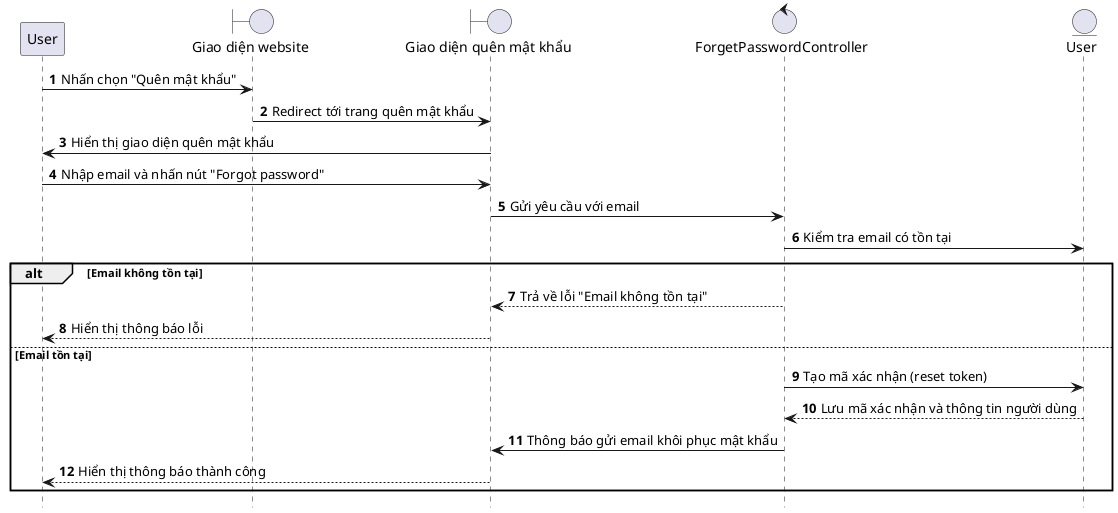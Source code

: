 @startuml ForgetPassword

hide footbox
autonumber
participant User as user
boundary "Giao diện website" as web
boundary "Giao diện quên mật khẩu" as forgetPasswordUI
control "ForgetPasswordController" as controller
entity "User" as userEntity

user -> web: Nhấn chọn "Quên mật khẩu"
web -> forgetPasswordUI: Redirect tới trang quên mật khẩu
forgetPasswordUI -> user: Hiển thị giao diện quên mật khẩu
user -> forgetPasswordUI: Nhập email và nhấn nút "Forgot password"
forgetPasswordUI -> controller: Gửi yêu cầu với email
controller -> userEntity: Kiểm tra email có tồn tại
alt Email không tồn tại
    controller --> forgetPasswordUI: Trả về lỗi "Email không tồn tại"
    forgetPasswordUI --> user: Hiển thị thông báo lỗi
else Email tồn tại
    controller -> userEntity: Tạo mã xác nhận (reset token)
    userEntity --> controller: Lưu mã xác nhận và thông tin người dùng
    controller -> forgetPasswordUI: Thông báo gửi email khôi phục mật khẩu
    forgetPasswordUI --> user: Hiển thị thông báo thành công
end

@enduml

